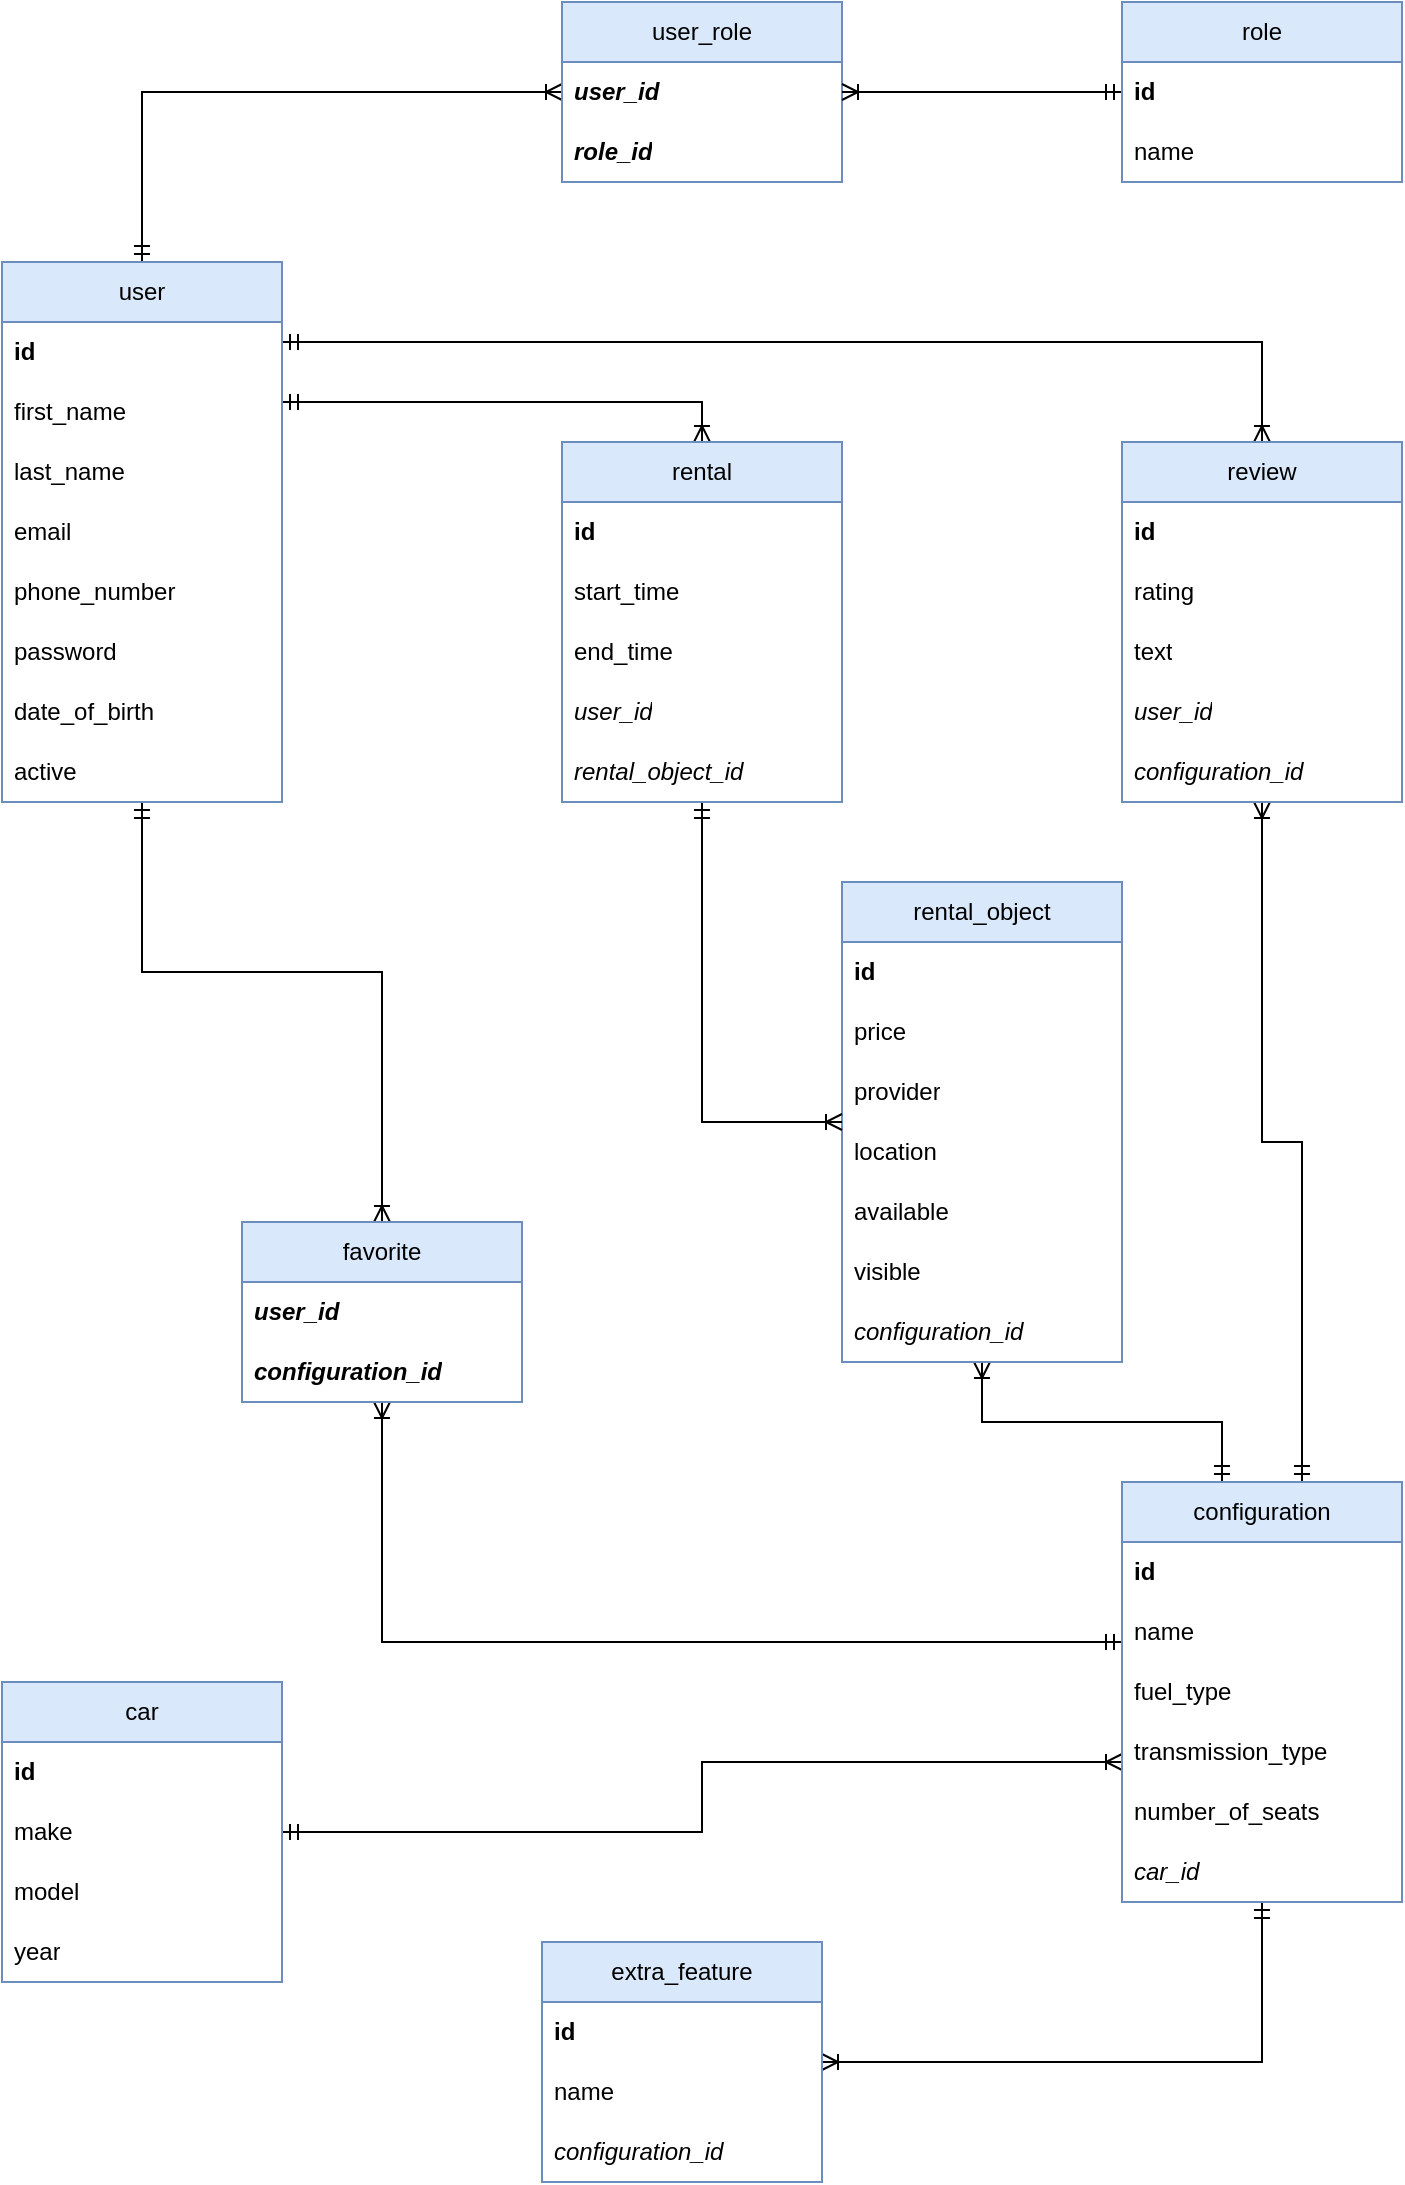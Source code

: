 <mxfile version="27.0.3">
  <diagram name="Page-1" id="WNyybUGZri2ZSLPDKoCc">
    <mxGraphModel dx="1010" dy="706" grid="1" gridSize="10" guides="1" tooltips="1" connect="1" arrows="1" fold="1" page="1" pageScale="1" pageWidth="827" pageHeight="1169" math="0" shadow="0">
      <root>
        <mxCell id="0" />
        <mxCell id="1" parent="0" />
        <mxCell id="PWQ7mStpWj21gvmkoMF8-18" style="edgeStyle=orthogonalEdgeStyle;rounded=0;orthogonalLoop=1;jettySize=auto;html=1;endArrow=ERoneToMany;endFill=0;startArrow=ERmandOne;startFill=0;" parent="1" source="PWQ7mStpWj21gvmkoMF8-1" target="PWQ7mStpWj21gvmkoMF8-10" edge="1">
          <mxGeometry relative="1" as="geometry">
            <Array as="points">
              <mxPoint x="110" y="85" />
            </Array>
          </mxGeometry>
        </mxCell>
        <mxCell id="PWQ7mStpWj21gvmkoMF8-77" style="edgeStyle=orthogonalEdgeStyle;rounded=0;orthogonalLoop=1;jettySize=auto;html=1;endArrow=ERoneToMany;endFill=0;startArrow=ERmandOne;startFill=0;" parent="1" source="PWQ7mStpWj21gvmkoMF8-1" target="PWQ7mStpWj21gvmkoMF8-49" edge="1">
          <mxGeometry relative="1" as="geometry">
            <Array as="points">
              <mxPoint x="390" y="240" />
            </Array>
          </mxGeometry>
        </mxCell>
        <mxCell id="PWQ7mStpWj21gvmkoMF8-78" style="edgeStyle=orthogonalEdgeStyle;rounded=0;orthogonalLoop=1;jettySize=auto;html=1;endArrow=ERoneToMany;endFill=0;startArrow=ERmandOne;startFill=0;" parent="1" source="PWQ7mStpWj21gvmkoMF8-1" target="PWQ7mStpWj21gvmkoMF8-62" edge="1">
          <mxGeometry relative="1" as="geometry">
            <Array as="points">
              <mxPoint x="670" y="210" />
            </Array>
          </mxGeometry>
        </mxCell>
        <mxCell id="PWQ7mStpWj21gvmkoMF8-83" style="edgeStyle=orthogonalEdgeStyle;rounded=0;orthogonalLoop=1;jettySize=auto;html=1;endArrow=ERoneToMany;endFill=0;startArrow=ERmandOne;startFill=0;" parent="1" source="PWQ7mStpWj21gvmkoMF8-1" target="PWQ7mStpWj21gvmkoMF8-58" edge="1">
          <mxGeometry relative="1" as="geometry">
            <Array as="points">
              <mxPoint x="110" y="525" />
            </Array>
          </mxGeometry>
        </mxCell>
        <mxCell id="PWQ7mStpWj21gvmkoMF8-1" value="user" style="swimlane;fontStyle=0;childLayout=stackLayout;horizontal=1;startSize=30;horizontalStack=0;resizeParent=1;resizeParentMax=0;resizeLast=0;collapsible=1;marginBottom=0;whiteSpace=wrap;html=1;fillColor=#dae8fc;strokeColor=#6c8ebf;" parent="1" vertex="1">
          <mxGeometry x="40" y="170" width="140" height="270" as="geometry" />
        </mxCell>
        <mxCell id="PWQ7mStpWj21gvmkoMF8-2" value="&lt;b&gt;id&lt;/b&gt;" style="text;strokeColor=none;fillColor=none;align=left;verticalAlign=middle;spacingLeft=4;spacingRight=4;overflow=hidden;points=[[0,0.5],[1,0.5]];portConstraint=eastwest;rotatable=0;whiteSpace=wrap;html=1;" parent="PWQ7mStpWj21gvmkoMF8-1" vertex="1">
          <mxGeometry y="30" width="140" height="30" as="geometry" />
        </mxCell>
        <mxCell id="PWQ7mStpWj21gvmkoMF8-3" value="first_name" style="text;strokeColor=none;fillColor=none;align=left;verticalAlign=middle;spacingLeft=4;spacingRight=4;overflow=hidden;points=[[0,0.5],[1,0.5]];portConstraint=eastwest;rotatable=0;whiteSpace=wrap;html=1;" parent="PWQ7mStpWj21gvmkoMF8-1" vertex="1">
          <mxGeometry y="60" width="140" height="30" as="geometry" />
        </mxCell>
        <mxCell id="PWQ7mStpWj21gvmkoMF8-4" value="last_name" style="text;strokeColor=none;fillColor=none;align=left;verticalAlign=middle;spacingLeft=4;spacingRight=4;overflow=hidden;points=[[0,0.5],[1,0.5]];portConstraint=eastwest;rotatable=0;whiteSpace=wrap;html=1;" parent="PWQ7mStpWj21gvmkoMF8-1" vertex="1">
          <mxGeometry y="90" width="140" height="30" as="geometry" />
        </mxCell>
        <mxCell id="PWQ7mStpWj21gvmkoMF8-5" value="email" style="text;strokeColor=none;fillColor=none;align=left;verticalAlign=middle;spacingLeft=4;spacingRight=4;overflow=hidden;points=[[0,0.5],[1,0.5]];portConstraint=eastwest;rotatable=0;whiteSpace=wrap;html=1;" parent="PWQ7mStpWj21gvmkoMF8-1" vertex="1">
          <mxGeometry y="120" width="140" height="30" as="geometry" />
        </mxCell>
        <mxCell id="PWQ7mStpWj21gvmkoMF8-6" value="phone_number" style="text;strokeColor=none;fillColor=none;align=left;verticalAlign=middle;spacingLeft=4;spacingRight=4;overflow=hidden;points=[[0,0.5],[1,0.5]];portConstraint=eastwest;rotatable=0;whiteSpace=wrap;html=1;" parent="PWQ7mStpWj21gvmkoMF8-1" vertex="1">
          <mxGeometry y="150" width="140" height="30" as="geometry" />
        </mxCell>
        <mxCell id="PWQ7mStpWj21gvmkoMF8-7" value="password" style="text;strokeColor=none;fillColor=none;align=left;verticalAlign=middle;spacingLeft=4;spacingRight=4;overflow=hidden;points=[[0,0.5],[1,0.5]];portConstraint=eastwest;rotatable=0;whiteSpace=wrap;html=1;" parent="PWQ7mStpWj21gvmkoMF8-1" vertex="1">
          <mxGeometry y="180" width="140" height="30" as="geometry" />
        </mxCell>
        <mxCell id="PWQ7mStpWj21gvmkoMF8-8" value="date_of_birth" style="text;strokeColor=none;fillColor=none;align=left;verticalAlign=middle;spacingLeft=4;spacingRight=4;overflow=hidden;points=[[0,0.5],[1,0.5]];portConstraint=eastwest;rotatable=0;whiteSpace=wrap;html=1;" parent="PWQ7mStpWj21gvmkoMF8-1" vertex="1">
          <mxGeometry y="210" width="140" height="30" as="geometry" />
        </mxCell>
        <mxCell id="PWQ7mStpWj21gvmkoMF8-9" value="active" style="text;strokeColor=none;fillColor=none;align=left;verticalAlign=middle;spacingLeft=4;spacingRight=4;overflow=hidden;points=[[0,0.5],[1,0.5]];portConstraint=eastwest;rotatable=0;whiteSpace=wrap;html=1;" parent="PWQ7mStpWj21gvmkoMF8-1" vertex="1">
          <mxGeometry y="240" width="140" height="30" as="geometry" />
        </mxCell>
        <mxCell id="PWQ7mStpWj21gvmkoMF8-10" value="user_role" style="swimlane;fontStyle=0;childLayout=stackLayout;horizontal=1;startSize=30;horizontalStack=0;resizeParent=1;resizeParentMax=0;resizeLast=0;collapsible=1;marginBottom=0;whiteSpace=wrap;html=1;fillColor=#dae8fc;strokeColor=#6c8ebf;" parent="1" vertex="1">
          <mxGeometry x="320" y="40" width="140" height="90" as="geometry" />
        </mxCell>
        <mxCell id="PWQ7mStpWj21gvmkoMF8-11" value="&lt;b&gt;&lt;i&gt;user_id&lt;/i&gt;&lt;/b&gt;" style="text;strokeColor=none;fillColor=none;align=left;verticalAlign=middle;spacingLeft=4;spacingRight=4;overflow=hidden;points=[[0,0.5],[1,0.5]];portConstraint=eastwest;rotatable=0;whiteSpace=wrap;html=1;" parent="PWQ7mStpWj21gvmkoMF8-10" vertex="1">
          <mxGeometry y="30" width="140" height="30" as="geometry" />
        </mxCell>
        <mxCell id="PWQ7mStpWj21gvmkoMF8-12" value="&lt;b&gt;&lt;i&gt;role_id&lt;/i&gt;&lt;/b&gt;" style="text;strokeColor=none;fillColor=none;align=left;verticalAlign=middle;spacingLeft=4;spacingRight=4;overflow=hidden;points=[[0,0.5],[1,0.5]];portConstraint=eastwest;rotatable=0;whiteSpace=wrap;html=1;" parent="PWQ7mStpWj21gvmkoMF8-10" vertex="1">
          <mxGeometry y="60" width="140" height="30" as="geometry" />
        </mxCell>
        <mxCell id="PWQ7mStpWj21gvmkoMF8-19" style="edgeStyle=orthogonalEdgeStyle;rounded=0;orthogonalLoop=1;jettySize=auto;html=1;endArrow=ERoneToMany;endFill=0;startArrow=ERmandOne;startFill=0;" parent="1" source="PWQ7mStpWj21gvmkoMF8-14" target="PWQ7mStpWj21gvmkoMF8-10" edge="1">
          <mxGeometry relative="1" as="geometry" />
        </mxCell>
        <mxCell id="PWQ7mStpWj21gvmkoMF8-14" value="role" style="swimlane;fontStyle=0;childLayout=stackLayout;horizontal=1;startSize=30;horizontalStack=0;resizeParent=1;resizeParentMax=0;resizeLast=0;collapsible=1;marginBottom=0;whiteSpace=wrap;html=1;fillColor=#dae8fc;strokeColor=#6c8ebf;" parent="1" vertex="1">
          <mxGeometry x="600" y="40" width="140" height="90" as="geometry" />
        </mxCell>
        <mxCell id="PWQ7mStpWj21gvmkoMF8-15" value="&lt;b&gt;id&lt;/b&gt;" style="text;strokeColor=none;fillColor=none;align=left;verticalAlign=middle;spacingLeft=4;spacingRight=4;overflow=hidden;points=[[0,0.5],[1,0.5]];portConstraint=eastwest;rotatable=0;whiteSpace=wrap;html=1;" parent="PWQ7mStpWj21gvmkoMF8-14" vertex="1">
          <mxGeometry y="30" width="140" height="30" as="geometry" />
        </mxCell>
        <mxCell id="PWQ7mStpWj21gvmkoMF8-16" value="name" style="text;strokeColor=none;fillColor=none;align=left;verticalAlign=middle;spacingLeft=4;spacingRight=4;overflow=hidden;points=[[0,0.5],[1,0.5]];portConstraint=eastwest;rotatable=0;whiteSpace=wrap;html=1;" parent="PWQ7mStpWj21gvmkoMF8-14" vertex="1">
          <mxGeometry y="60" width="140" height="30" as="geometry" />
        </mxCell>
        <mxCell id="PWQ7mStpWj21gvmkoMF8-96" style="edgeStyle=orthogonalEdgeStyle;rounded=0;orthogonalLoop=1;jettySize=auto;html=1;endArrow=ERoneToMany;endFill=0;startArrow=ERmandOne;startFill=0;" parent="1" source="PWQ7mStpWj21gvmkoMF8-20" target="PWQ7mStpWj21gvmkoMF8-25" edge="1">
          <mxGeometry relative="1" as="geometry">
            <Array as="points">
              <mxPoint x="390" y="955" />
              <mxPoint x="390" y="920" />
            </Array>
          </mxGeometry>
        </mxCell>
        <mxCell id="PWQ7mStpWj21gvmkoMF8-20" value="car" style="swimlane;fontStyle=0;childLayout=stackLayout;horizontal=1;startSize=30;horizontalStack=0;resizeParent=1;resizeParentMax=0;resizeLast=0;collapsible=1;marginBottom=0;whiteSpace=wrap;html=1;fillColor=#dae8fc;strokeColor=#6c8ebf;" parent="1" vertex="1">
          <mxGeometry x="40" y="880" width="140" height="150" as="geometry" />
        </mxCell>
        <mxCell id="PWQ7mStpWj21gvmkoMF8-24" value="&lt;b&gt;id&lt;/b&gt;" style="text;strokeColor=none;fillColor=none;align=left;verticalAlign=middle;spacingLeft=4;spacingRight=4;overflow=hidden;points=[[0,0.5],[1,0.5]];portConstraint=eastwest;rotatable=0;whiteSpace=wrap;html=1;" parent="PWQ7mStpWj21gvmkoMF8-20" vertex="1">
          <mxGeometry y="30" width="140" height="30" as="geometry" />
        </mxCell>
        <mxCell id="PWQ7mStpWj21gvmkoMF8-21" value="make" style="text;strokeColor=none;fillColor=none;align=left;verticalAlign=middle;spacingLeft=4;spacingRight=4;overflow=hidden;points=[[0,0.5],[1,0.5]];portConstraint=eastwest;rotatable=0;whiteSpace=wrap;html=1;" parent="PWQ7mStpWj21gvmkoMF8-20" vertex="1">
          <mxGeometry y="60" width="140" height="30" as="geometry" />
        </mxCell>
        <mxCell id="PWQ7mStpWj21gvmkoMF8-22" value="model" style="text;strokeColor=none;fillColor=none;align=left;verticalAlign=middle;spacingLeft=4;spacingRight=4;overflow=hidden;points=[[0,0.5],[1,0.5]];portConstraint=eastwest;rotatable=0;whiteSpace=wrap;html=1;" parent="PWQ7mStpWj21gvmkoMF8-20" vertex="1">
          <mxGeometry y="90" width="140" height="30" as="geometry" />
        </mxCell>
        <mxCell id="PWQ7mStpWj21gvmkoMF8-23" value="year" style="text;strokeColor=none;fillColor=none;align=left;verticalAlign=middle;spacingLeft=4;spacingRight=4;overflow=hidden;points=[[0,0.5],[1,0.5]];portConstraint=eastwest;rotatable=0;whiteSpace=wrap;html=1;" parent="PWQ7mStpWj21gvmkoMF8-20" vertex="1">
          <mxGeometry y="120" width="140" height="30" as="geometry" />
        </mxCell>
        <mxCell id="PWQ7mStpWj21gvmkoMF8-97" style="edgeStyle=orthogonalEdgeStyle;rounded=0;orthogonalLoop=1;jettySize=auto;html=1;endArrow=ERoneToMany;endFill=0;startArrow=ERmandOne;startFill=0;" parent="1" source="PWQ7mStpWj21gvmkoMF8-25" target="PWQ7mStpWj21gvmkoMF8-32" edge="1">
          <mxGeometry relative="1" as="geometry">
            <Array as="points">
              <mxPoint x="670" y="1070" />
            </Array>
          </mxGeometry>
        </mxCell>
        <mxCell id="KngrhNzq405SbQaRXsAp-1" style="edgeStyle=orthogonalEdgeStyle;rounded=0;orthogonalLoop=1;jettySize=auto;html=1;endArrow=ERoneToMany;endFill=0;startArrow=ERmandOne;startFill=0;" parent="1" source="PWQ7mStpWj21gvmkoMF8-25" target="PWQ7mStpWj21gvmkoMF8-36" edge="1">
          <mxGeometry relative="1" as="geometry">
            <Array as="points">
              <mxPoint x="650" y="750" />
              <mxPoint x="530" y="750" />
            </Array>
          </mxGeometry>
        </mxCell>
        <mxCell id="KngrhNzq405SbQaRXsAp-2" style="edgeStyle=orthogonalEdgeStyle;rounded=0;orthogonalLoop=1;jettySize=auto;html=1;startArrow=ERmandOne;startFill=0;endArrow=ERoneToMany;endFill=0;" parent="1" source="PWQ7mStpWj21gvmkoMF8-25" target="PWQ7mStpWj21gvmkoMF8-62" edge="1">
          <mxGeometry relative="1" as="geometry">
            <Array as="points">
              <mxPoint x="690" y="610" />
              <mxPoint x="670" y="610" />
            </Array>
          </mxGeometry>
        </mxCell>
        <mxCell id="aToX731KMjcEfu32hMgN-4" style="edgeStyle=orthogonalEdgeStyle;rounded=0;orthogonalLoop=1;jettySize=auto;html=1;startArrow=ERmandOne;startFill=0;endArrow=ERoneToMany;endFill=0;" parent="1" source="PWQ7mStpWj21gvmkoMF8-25" target="PWQ7mStpWj21gvmkoMF8-58" edge="1">
          <mxGeometry relative="1" as="geometry">
            <Array as="points">
              <mxPoint x="230" y="860" />
            </Array>
          </mxGeometry>
        </mxCell>
        <mxCell id="PWQ7mStpWj21gvmkoMF8-25" value="configuration" style="swimlane;fontStyle=0;childLayout=stackLayout;horizontal=1;startSize=30;horizontalStack=0;resizeParent=1;resizeParentMax=0;resizeLast=0;collapsible=1;marginBottom=0;whiteSpace=wrap;html=1;fillColor=#dae8fc;strokeColor=#6c8ebf;" parent="1" vertex="1">
          <mxGeometry x="600" y="780" width="140" height="210" as="geometry" />
        </mxCell>
        <mxCell id="PWQ7mStpWj21gvmkoMF8-26" value="&lt;b&gt;id&lt;/b&gt;" style="text;strokeColor=none;fillColor=none;align=left;verticalAlign=middle;spacingLeft=4;spacingRight=4;overflow=hidden;points=[[0,0.5],[1,0.5]];portConstraint=eastwest;rotatable=0;whiteSpace=wrap;html=1;" parent="PWQ7mStpWj21gvmkoMF8-25" vertex="1">
          <mxGeometry y="30" width="140" height="30" as="geometry" />
        </mxCell>
        <mxCell id="PWQ7mStpWj21gvmkoMF8-40" value="name" style="text;strokeColor=none;fillColor=none;align=left;verticalAlign=middle;spacingLeft=4;spacingRight=4;overflow=hidden;points=[[0,0.5],[1,0.5]];portConstraint=eastwest;rotatable=0;whiteSpace=wrap;html=1;" parent="PWQ7mStpWj21gvmkoMF8-25" vertex="1">
          <mxGeometry y="60" width="140" height="30" as="geometry" />
        </mxCell>
        <mxCell id="PWQ7mStpWj21gvmkoMF8-27" value="fuel_type" style="text;strokeColor=none;fillColor=none;align=left;verticalAlign=middle;spacingLeft=4;spacingRight=4;overflow=hidden;points=[[0,0.5],[1,0.5]];portConstraint=eastwest;rotatable=0;whiteSpace=wrap;html=1;" parent="PWQ7mStpWj21gvmkoMF8-25" vertex="1">
          <mxGeometry y="90" width="140" height="30" as="geometry" />
        </mxCell>
        <mxCell id="PWQ7mStpWj21gvmkoMF8-28" value="transmission_type" style="text;strokeColor=none;fillColor=none;align=left;verticalAlign=middle;spacingLeft=4;spacingRight=4;overflow=hidden;points=[[0,0.5],[1,0.5]];portConstraint=eastwest;rotatable=0;whiteSpace=wrap;html=1;" parent="PWQ7mStpWj21gvmkoMF8-25" vertex="1">
          <mxGeometry y="120" width="140" height="30" as="geometry" />
        </mxCell>
        <mxCell id="PWQ7mStpWj21gvmkoMF8-30" value="number_of_seats" style="text;strokeColor=none;fillColor=none;align=left;verticalAlign=middle;spacingLeft=4;spacingRight=4;overflow=hidden;points=[[0,0.5],[1,0.5]];portConstraint=eastwest;rotatable=0;whiteSpace=wrap;html=1;" parent="PWQ7mStpWj21gvmkoMF8-25" vertex="1">
          <mxGeometry y="150" width="140" height="30" as="geometry" />
        </mxCell>
        <mxCell id="PWQ7mStpWj21gvmkoMF8-31" value="&lt;i&gt;car_id&lt;/i&gt;" style="text;strokeColor=none;fillColor=none;align=left;verticalAlign=middle;spacingLeft=4;spacingRight=4;overflow=hidden;points=[[0,0.5],[1,0.5]];portConstraint=eastwest;rotatable=0;whiteSpace=wrap;html=1;" parent="PWQ7mStpWj21gvmkoMF8-25" vertex="1">
          <mxGeometry y="180" width="140" height="30" as="geometry" />
        </mxCell>
        <mxCell id="PWQ7mStpWj21gvmkoMF8-32" value="extra_feature" style="swimlane;fontStyle=0;childLayout=stackLayout;horizontal=1;startSize=30;horizontalStack=0;resizeParent=1;resizeParentMax=0;resizeLast=0;collapsible=1;marginBottom=0;whiteSpace=wrap;html=1;fillColor=#dae8fc;strokeColor=#6c8ebf;" parent="1" vertex="1">
          <mxGeometry x="310" y="1010" width="140" height="120" as="geometry" />
        </mxCell>
        <mxCell id="PWQ7mStpWj21gvmkoMF8-33" value="&lt;b&gt;id&lt;/b&gt;" style="text;strokeColor=none;fillColor=none;align=left;verticalAlign=middle;spacingLeft=4;spacingRight=4;overflow=hidden;points=[[0,0.5],[1,0.5]];portConstraint=eastwest;rotatable=0;whiteSpace=wrap;html=1;" parent="PWQ7mStpWj21gvmkoMF8-32" vertex="1">
          <mxGeometry y="30" width="140" height="30" as="geometry" />
        </mxCell>
        <mxCell id="PWQ7mStpWj21gvmkoMF8-34" value="name" style="text;strokeColor=none;fillColor=none;align=left;verticalAlign=middle;spacingLeft=4;spacingRight=4;overflow=hidden;points=[[0,0.5],[1,0.5]];portConstraint=eastwest;rotatable=0;whiteSpace=wrap;html=1;" parent="PWQ7mStpWj21gvmkoMF8-32" vertex="1">
          <mxGeometry y="60" width="140" height="30" as="geometry" />
        </mxCell>
        <mxCell id="PWQ7mStpWj21gvmkoMF8-35" value="&lt;i&gt;configuration_id&lt;/i&gt;" style="text;strokeColor=none;fillColor=none;align=left;verticalAlign=middle;spacingLeft=4;spacingRight=4;overflow=hidden;points=[[0,0.5],[1,0.5]];portConstraint=eastwest;rotatable=0;whiteSpace=wrap;html=1;" parent="PWQ7mStpWj21gvmkoMF8-32" vertex="1">
          <mxGeometry y="90" width="140" height="30" as="geometry" />
        </mxCell>
        <mxCell id="PWQ7mStpWj21gvmkoMF8-36" value="rental_object" style="swimlane;fontStyle=0;childLayout=stackLayout;horizontal=1;startSize=30;horizontalStack=0;resizeParent=1;resizeParentMax=0;resizeLast=0;collapsible=1;marginBottom=0;whiteSpace=wrap;html=1;fillColor=#dae8fc;strokeColor=#6c8ebf;" parent="1" vertex="1">
          <mxGeometry x="460" y="480" width="140" height="240" as="geometry" />
        </mxCell>
        <mxCell id="PWQ7mStpWj21gvmkoMF8-37" value="&lt;b&gt;id&lt;/b&gt;" style="text;strokeColor=none;fillColor=none;align=left;verticalAlign=middle;spacingLeft=4;spacingRight=4;overflow=hidden;points=[[0,0.5],[1,0.5]];portConstraint=eastwest;rotatable=0;whiteSpace=wrap;html=1;" parent="PWQ7mStpWj21gvmkoMF8-36" vertex="1">
          <mxGeometry y="30" width="140" height="30" as="geometry" />
        </mxCell>
        <mxCell id="PWQ7mStpWj21gvmkoMF8-38" value="price" style="text;strokeColor=none;fillColor=none;align=left;verticalAlign=middle;spacingLeft=4;spacingRight=4;overflow=hidden;points=[[0,0.5],[1,0.5]];portConstraint=eastwest;rotatable=0;whiteSpace=wrap;html=1;" parent="PWQ7mStpWj21gvmkoMF8-36" vertex="1">
          <mxGeometry y="60" width="140" height="30" as="geometry" />
        </mxCell>
        <mxCell id="aToX731KMjcEfu32hMgN-1" value="provider" style="text;strokeColor=none;fillColor=none;align=left;verticalAlign=middle;spacingLeft=4;spacingRight=4;overflow=hidden;points=[[0,0.5],[1,0.5]];portConstraint=eastwest;rotatable=0;whiteSpace=wrap;html=1;" parent="PWQ7mStpWj21gvmkoMF8-36" vertex="1">
          <mxGeometry y="90" width="140" height="30" as="geometry" />
        </mxCell>
        <mxCell id="PWQ7mStpWj21gvmkoMF8-39" value="location" style="text;strokeColor=none;fillColor=none;align=left;verticalAlign=middle;spacingLeft=4;spacingRight=4;overflow=hidden;points=[[0,0.5],[1,0.5]];portConstraint=eastwest;rotatable=0;whiteSpace=wrap;html=1;" parent="PWQ7mStpWj21gvmkoMF8-36" vertex="1">
          <mxGeometry y="120" width="140" height="30" as="geometry" />
        </mxCell>
        <mxCell id="PWQ7mStpWj21gvmkoMF8-46" value="available" style="text;strokeColor=none;fillColor=none;align=left;verticalAlign=middle;spacingLeft=4;spacingRight=4;overflow=hidden;points=[[0,0.5],[1,0.5]];portConstraint=eastwest;rotatable=0;whiteSpace=wrap;html=1;" parent="PWQ7mStpWj21gvmkoMF8-36" vertex="1">
          <mxGeometry y="150" width="140" height="30" as="geometry" />
        </mxCell>
        <mxCell id="PWQ7mStpWj21gvmkoMF8-47" value="visible" style="text;strokeColor=none;fillColor=none;align=left;verticalAlign=middle;spacingLeft=4;spacingRight=4;overflow=hidden;points=[[0,0.5],[1,0.5]];portConstraint=eastwest;rotatable=0;whiteSpace=wrap;html=1;" parent="PWQ7mStpWj21gvmkoMF8-36" vertex="1">
          <mxGeometry y="180" width="140" height="30" as="geometry" />
        </mxCell>
        <mxCell id="PWQ7mStpWj21gvmkoMF8-48" value="&lt;i&gt;configuration_id&lt;/i&gt;" style="text;strokeColor=none;fillColor=none;align=left;verticalAlign=middle;spacingLeft=4;spacingRight=4;overflow=hidden;points=[[0,0.5],[1,0.5]];portConstraint=eastwest;rotatable=0;whiteSpace=wrap;html=1;" parent="PWQ7mStpWj21gvmkoMF8-36" vertex="1">
          <mxGeometry y="210" width="140" height="30" as="geometry" />
        </mxCell>
        <mxCell id="aToX731KMjcEfu32hMgN-2" style="edgeStyle=orthogonalEdgeStyle;rounded=0;orthogonalLoop=1;jettySize=auto;html=1;startArrow=ERmandOne;startFill=0;endArrow=ERoneToMany;endFill=0;" parent="1" source="PWQ7mStpWj21gvmkoMF8-49" target="PWQ7mStpWj21gvmkoMF8-36" edge="1">
          <mxGeometry relative="1" as="geometry">
            <Array as="points">
              <mxPoint x="390" y="600" />
            </Array>
          </mxGeometry>
        </mxCell>
        <mxCell id="PWQ7mStpWj21gvmkoMF8-49" value="rental" style="swimlane;fontStyle=0;childLayout=stackLayout;horizontal=1;startSize=30;horizontalStack=0;resizeParent=1;resizeParentMax=0;resizeLast=0;collapsible=1;marginBottom=0;whiteSpace=wrap;html=1;fillColor=#dae8fc;strokeColor=#6c8ebf;" parent="1" vertex="1">
          <mxGeometry x="320" y="260" width="140" height="180" as="geometry" />
        </mxCell>
        <mxCell id="PWQ7mStpWj21gvmkoMF8-50" value="&lt;b&gt;id&lt;/b&gt;" style="text;strokeColor=none;fillColor=none;align=left;verticalAlign=middle;spacingLeft=4;spacingRight=4;overflow=hidden;points=[[0,0.5],[1,0.5]];portConstraint=eastwest;rotatable=0;whiteSpace=wrap;html=1;" parent="PWQ7mStpWj21gvmkoMF8-49" vertex="1">
          <mxGeometry y="30" width="140" height="30" as="geometry" />
        </mxCell>
        <mxCell id="PWQ7mStpWj21gvmkoMF8-51" value="start_time" style="text;strokeColor=none;fillColor=none;align=left;verticalAlign=middle;spacingLeft=4;spacingRight=4;overflow=hidden;points=[[0,0.5],[1,0.5]];portConstraint=eastwest;rotatable=0;whiteSpace=wrap;html=1;" parent="PWQ7mStpWj21gvmkoMF8-49" vertex="1">
          <mxGeometry y="60" width="140" height="30" as="geometry" />
        </mxCell>
        <mxCell id="PWQ7mStpWj21gvmkoMF8-52" value="end_time" style="text;strokeColor=none;fillColor=none;align=left;verticalAlign=middle;spacingLeft=4;spacingRight=4;overflow=hidden;points=[[0,0.5],[1,0.5]];portConstraint=eastwest;rotatable=0;whiteSpace=wrap;html=1;" parent="PWQ7mStpWj21gvmkoMF8-49" vertex="1">
          <mxGeometry y="90" width="140" height="30" as="geometry" />
        </mxCell>
        <mxCell id="PWQ7mStpWj21gvmkoMF8-54" value="&lt;i&gt;user_id&lt;/i&gt;" style="text;strokeColor=none;fillColor=none;align=left;verticalAlign=middle;spacingLeft=4;spacingRight=4;overflow=hidden;points=[[0,0.5],[1,0.5]];portConstraint=eastwest;rotatable=0;whiteSpace=wrap;html=1;" parent="PWQ7mStpWj21gvmkoMF8-49" vertex="1">
          <mxGeometry y="120" width="140" height="30" as="geometry" />
        </mxCell>
        <mxCell id="PWQ7mStpWj21gvmkoMF8-55" value="&lt;i&gt;rental_object_id&lt;/i&gt;" style="text;strokeColor=none;fillColor=none;align=left;verticalAlign=middle;spacingLeft=4;spacingRight=4;overflow=hidden;points=[[0,0.5],[1,0.5]];portConstraint=eastwest;rotatable=0;whiteSpace=wrap;html=1;" parent="PWQ7mStpWj21gvmkoMF8-49" vertex="1">
          <mxGeometry y="150" width="140" height="30" as="geometry" />
        </mxCell>
        <mxCell id="PWQ7mStpWj21gvmkoMF8-58" value="favorite" style="swimlane;fontStyle=0;childLayout=stackLayout;horizontal=1;startSize=30;horizontalStack=0;resizeParent=1;resizeParentMax=0;resizeLast=0;collapsible=1;marginBottom=0;whiteSpace=wrap;html=1;fillColor=#dae8fc;strokeColor=#6c8ebf;" parent="1" vertex="1">
          <mxGeometry x="160" y="650" width="140" height="90" as="geometry" />
        </mxCell>
        <mxCell id="PWQ7mStpWj21gvmkoMF8-59" value="&lt;i style=&quot;&quot;&gt;&lt;b&gt;user_id&lt;/b&gt;&lt;/i&gt;" style="text;strokeColor=none;fillColor=none;align=left;verticalAlign=middle;spacingLeft=4;spacingRight=4;overflow=hidden;points=[[0,0.5],[1,0.5]];portConstraint=eastwest;rotatable=0;whiteSpace=wrap;html=1;" parent="PWQ7mStpWj21gvmkoMF8-58" vertex="1">
          <mxGeometry y="30" width="140" height="30" as="geometry" />
        </mxCell>
        <mxCell id="PWQ7mStpWj21gvmkoMF8-60" value="&lt;i&gt;&lt;b&gt;configuration_id&lt;/b&gt;&lt;/i&gt;" style="text;strokeColor=none;fillColor=none;align=left;verticalAlign=middle;spacingLeft=4;spacingRight=4;overflow=hidden;points=[[0,0.5],[1,0.5]];portConstraint=eastwest;rotatable=0;whiteSpace=wrap;html=1;" parent="PWQ7mStpWj21gvmkoMF8-58" vertex="1">
          <mxGeometry y="60" width="140" height="30" as="geometry" />
        </mxCell>
        <mxCell id="PWQ7mStpWj21gvmkoMF8-62" value="review" style="swimlane;fontStyle=0;childLayout=stackLayout;horizontal=1;startSize=30;horizontalStack=0;resizeParent=1;resizeParentMax=0;resizeLast=0;collapsible=1;marginBottom=0;whiteSpace=wrap;html=1;fillColor=#dae8fc;strokeColor=#6c8ebf;" parent="1" vertex="1">
          <mxGeometry x="600" y="260" width="140" height="180" as="geometry" />
        </mxCell>
        <mxCell id="PWQ7mStpWj21gvmkoMF8-63" value="&lt;b&gt;id&lt;/b&gt;" style="text;strokeColor=none;fillColor=none;align=left;verticalAlign=middle;spacingLeft=4;spacingRight=4;overflow=hidden;points=[[0,0.5],[1,0.5]];portConstraint=eastwest;rotatable=0;whiteSpace=wrap;html=1;" parent="PWQ7mStpWj21gvmkoMF8-62" vertex="1">
          <mxGeometry y="30" width="140" height="30" as="geometry" />
        </mxCell>
        <mxCell id="PWQ7mStpWj21gvmkoMF8-64" value="rating" style="text;strokeColor=none;fillColor=none;align=left;verticalAlign=middle;spacingLeft=4;spacingRight=4;overflow=hidden;points=[[0,0.5],[1,0.5]];portConstraint=eastwest;rotatable=0;whiteSpace=wrap;html=1;" parent="PWQ7mStpWj21gvmkoMF8-62" vertex="1">
          <mxGeometry y="60" width="140" height="30" as="geometry" />
        </mxCell>
        <mxCell id="PWQ7mStpWj21gvmkoMF8-65" value="text" style="text;strokeColor=none;fillColor=none;align=left;verticalAlign=middle;spacingLeft=4;spacingRight=4;overflow=hidden;points=[[0,0.5],[1,0.5]];portConstraint=eastwest;rotatable=0;whiteSpace=wrap;html=1;" parent="PWQ7mStpWj21gvmkoMF8-62" vertex="1">
          <mxGeometry y="90" width="140" height="30" as="geometry" />
        </mxCell>
        <mxCell id="PWQ7mStpWj21gvmkoMF8-66" value="&lt;i&gt;user_id&lt;/i&gt;" style="text;strokeColor=none;fillColor=none;align=left;verticalAlign=middle;spacingLeft=4;spacingRight=4;overflow=hidden;points=[[0,0.5],[1,0.5]];portConstraint=eastwest;rotatable=0;whiteSpace=wrap;html=1;" parent="PWQ7mStpWj21gvmkoMF8-62" vertex="1">
          <mxGeometry y="120" width="140" height="30" as="geometry" />
        </mxCell>
        <mxCell id="PWQ7mStpWj21gvmkoMF8-67" value="&lt;i&gt;configuration_id&lt;/i&gt;" style="text;strokeColor=none;fillColor=none;align=left;verticalAlign=middle;spacingLeft=4;spacingRight=4;overflow=hidden;points=[[0,0.5],[1,0.5]];portConstraint=eastwest;rotatable=0;whiteSpace=wrap;html=1;" parent="PWQ7mStpWj21gvmkoMF8-62" vertex="1">
          <mxGeometry y="150" width="140" height="30" as="geometry" />
        </mxCell>
      </root>
    </mxGraphModel>
  </diagram>
</mxfile>
